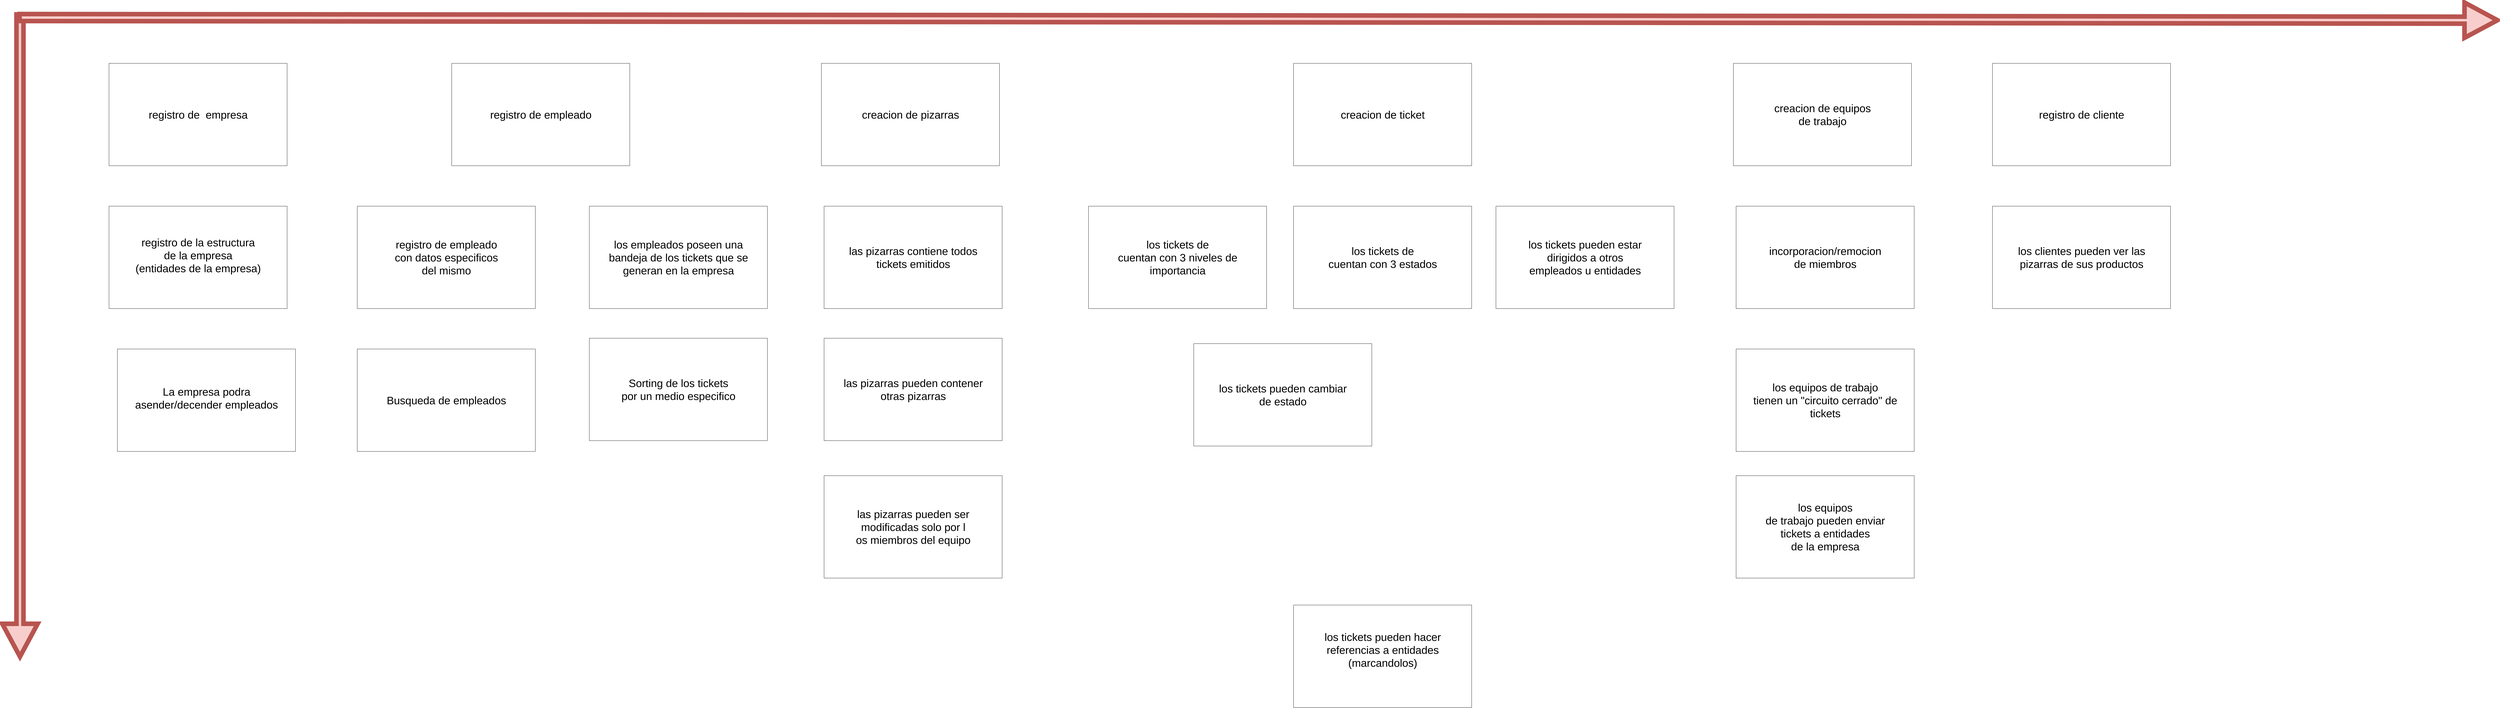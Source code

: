 <mxfile version="10.6.7" type="device"><diagram name="Page-1" id="efa7a0a1-bf9b-a30e-e6df-94a7791c09e9"><mxGraphModel dx="4320" dy="1872" grid="1" gridSize="10" guides="1" tooltips="1" connect="1" arrows="1" fold="1" page="1" pageScale="1" pageWidth="4681" pageHeight="3300" background="#ffffff" math="0" shadow="0"><root><mxCell id="0"/><mxCell id="1" parent="0"/><mxCell id="_q8yOj4g5xals2n42cVb-114" value="" style="endArrow=classic;html=1;rounded=0;shape=flexArrow;endWidth=88;endSize=35;fillColor=#f8cecc;strokeColor=#b85450;startSize=16;sourcePerimeterSpacing=50;strokeWidth=17;" parent="1" edge="1"><mxGeometry width="50" height="50" relative="1" as="geometry"><mxPoint x="80" y="80" as="sourcePoint"/><mxPoint x="80" y="2480" as="targetPoint"/></mxGeometry></mxCell><mxCell id="_q8yOj4g5xals2n42cVb-115" value="" style="endArrow=classic;html=1;rounded=0;shape=flexArrow;endWidth=88;endSize=35;fillColor=#f8cecc;strokeColor=#b85450;startSize=16;sourcePerimeterSpacing=50;strokeWidth=17;" parent="1" edge="1"><mxGeometry width="50" height="50" relative="1" as="geometry"><mxPoint x="70" y="100" as="sourcePoint"/><mxPoint x="9270" y="110" as="targetPoint"/></mxGeometry></mxCell><mxCell id="_q8yOj4g5xals2n42cVb-116" value="&lt;div style=&quot;font-size: 40px&quot;&gt;&lt;font style=&quot;font-size: 40px&quot;&gt;registro de&amp;nbsp; empresa&lt;/font&gt;&lt;/div&gt;" style="html=1;" parent="1" vertex="1"><mxGeometry x="410" y="270" width="660" height="380" as="geometry"/></mxCell><mxCell id="_q8yOj4g5xals2n42cVb-117" value="&lt;div style=&quot;font-size: 40px&quot;&gt;&lt;font style=&quot;font-size: 40px&quot;&gt;registro de la estructura &lt;br&gt;&lt;/font&gt;&lt;/div&gt;&lt;div style=&quot;font-size: 40px&quot;&gt;&lt;font style=&quot;font-size: 40px&quot;&gt;de la empresa&lt;/font&gt;&lt;/div&gt;&lt;div style=&quot;font-size: 40px&quot;&gt;&lt;font style=&quot;font-size: 40px&quot;&gt;(entidades de la empresa)&lt;/font&gt;&lt;/div&gt;&lt;div&gt;&lt;br&gt;&lt;/div&gt;" style="html=1;" parent="1" vertex="1"><mxGeometry x="410" y="800" width="660" height="380" as="geometry"/></mxCell><mxCell id="_q8yOj4g5xals2n42cVb-118" value="&lt;div style=&quot;font-size: 40px&quot;&gt;&lt;font style=&quot;font-size: 40px&quot;&gt;registro de empleado&lt;br&gt;&lt;/font&gt;&lt;/div&gt;" style="html=1;" parent="1" vertex="1"><mxGeometry x="1680" y="270" width="660" height="380" as="geometry"/></mxCell><mxCell id="_q8yOj4g5xals2n42cVb-119" value="&lt;div style=&quot;font-size: 40px&quot;&gt;&lt;font style=&quot;font-size: 40px&quot;&gt;registro de empleado&lt;br&gt;&lt;/font&gt;&lt;/div&gt;&lt;div style=&quot;font-size: 40px&quot;&gt;&lt;font style=&quot;font-size: 40px&quot;&gt;con datos especificos &lt;br&gt;&lt;/font&gt;&lt;/div&gt;&lt;div style=&quot;font-size: 40px&quot;&gt;&lt;font style=&quot;font-size: 40px&quot;&gt;del mismo&lt;br&gt;&lt;/font&gt;&lt;/div&gt;" style="html=1;" parent="1" vertex="1"><mxGeometry x="1330" y="800" width="660" height="380" as="geometry"/></mxCell><mxCell id="_q8yOj4g5xals2n42cVb-120" value="&lt;div style=&quot;font-size: 40px&quot;&gt;&lt;font style=&quot;font-size: 40px&quot;&gt;los empleados poseen una &lt;br&gt;&lt;/font&gt;&lt;/div&gt;&lt;div style=&quot;font-size: 40px&quot;&gt;&lt;font style=&quot;font-size: 40px&quot;&gt;bandeja de los tickets que se &lt;br&gt;&lt;/font&gt;&lt;/div&gt;&lt;div style=&quot;font-size: 40px&quot;&gt;&lt;font style=&quot;font-size: 40px&quot;&gt;generan en la empresa&lt;br&gt;&lt;/font&gt;&lt;/div&gt;" style="html=1;" parent="1" vertex="1"><mxGeometry x="2190" y="800" width="660" height="380" as="geometry"/></mxCell><mxCell id="_q8yOj4g5xals2n42cVb-122" value="&lt;div style=&quot;font-size: 40px&quot;&gt;&lt;font style=&quot;font-size: 40px&quot;&gt;creacion de ticket&lt;br&gt;&lt;/font&gt;&lt;/div&gt;" style="html=1;" parent="1" vertex="1"><mxGeometry x="4800" y="270" width="660" height="380" as="geometry"/></mxCell><mxCell id="_q8yOj4g5xals2n42cVb-123" value="&lt;div style=&quot;font-size: 40px&quot;&gt;&lt;font style=&quot;font-size: 40px&quot;&gt;los tickets de &lt;br&gt;&lt;/font&gt;&lt;/div&gt;&lt;div style=&quot;font-size: 40px&quot;&gt;&lt;font style=&quot;font-size: 40px&quot;&gt;cuentan con 3 niveles de&lt;/font&gt;&lt;/div&gt;&lt;div style=&quot;font-size: 40px&quot;&gt;&lt;font style=&quot;font-size: 40px&quot;&gt;importancia&lt;br&gt;&lt;/font&gt;&lt;/div&gt;" style="html=1;" parent="1" vertex="1"><mxGeometry x="4040" y="800" width="660" height="380" as="geometry"/></mxCell><mxCell id="_q8yOj4g5xals2n42cVb-124" value="&lt;div style=&quot;font-size: 40px&quot;&gt;&lt;font style=&quot;font-size: 40px&quot;&gt;los tickets de &lt;br&gt;&lt;/font&gt;&lt;/div&gt;&lt;div style=&quot;font-size: 40px&quot;&gt;&lt;font style=&quot;font-size: 40px&quot;&gt;cuentan con 3 estados&lt;br&gt;&lt;/font&gt;&lt;/div&gt;" style="html=1;" parent="1" vertex="1"><mxGeometry x="4800" y="800" width="660" height="380" as="geometry"/></mxCell><mxCell id="_q8yOj4g5xals2n42cVb-125" value="&lt;div style=&quot;font-size: 40px&quot;&gt;&lt;font style=&quot;font-size: 40px&quot;&gt;registro de cliente&lt;br&gt;&lt;/font&gt;&lt;/div&gt;" style="html=1;" parent="1" vertex="1"><mxGeometry x="7390" y="270" width="660" height="380" as="geometry"/></mxCell><mxCell id="_q8yOj4g5xals2n42cVb-126" value="&lt;div style=&quot;font-size: 40px&quot;&gt;&lt;font style=&quot;font-size: 40px&quot;&gt;los tickets pueden hacer&lt;/font&gt;&lt;/div&gt;&lt;div style=&quot;font-size: 40px&quot;&gt;&lt;font style=&quot;font-size: 40px&quot;&gt; referencias a entidades&lt;/font&gt;&lt;/div&gt;&lt;div style=&quot;font-size: 40px&quot;&gt;&lt;font style=&quot;font-size: 40px&quot;&gt;(marcandolos)&lt;br&gt;&lt;/font&gt;&lt;/div&gt;&lt;div style=&quot;font-size: 40px&quot;&gt;&lt;font style=&quot;font-size: 40px&quot;&gt;&lt;br&gt;&lt;/font&gt;&lt;/div&gt;" style="html=1;" parent="1" vertex="1"><mxGeometry x="4800" y="2280" width="660" height="380" as="geometry"/></mxCell><mxCell id="_q8yOj4g5xals2n42cVb-127" value="&lt;div style=&quot;font-size: 40px&quot;&gt;&lt;font style=&quot;font-size: 40px&quot;&gt;creacion de pizarras&lt;br&gt;&lt;/font&gt;&lt;/div&gt;" style="html=1;" parent="1" vertex="1"><mxGeometry x="3050" y="270" width="660" height="380" as="geometry"/></mxCell><mxCell id="_q8yOj4g5xals2n42cVb-128" value="&lt;div style=&quot;font-size: 40px&quot;&gt;&lt;font style=&quot;font-size: 40px&quot;&gt;las pizarras contiene todos&lt;/font&gt;&lt;/div&gt;&lt;div style=&quot;font-size: 40px&quot;&gt;&lt;font style=&quot;font-size: 40px&quot;&gt;tickets emitidos&lt;br&gt;&lt;/font&gt;&lt;/div&gt;" style="html=1;" parent="1" vertex="1"><mxGeometry x="3060" y="800" width="660" height="380" as="geometry"/></mxCell><mxCell id="_q8yOj4g5xals2n42cVb-129" value="&lt;div style=&quot;font-size: 40px&quot;&gt;&lt;font style=&quot;font-size: 40px&quot;&gt;las pizarras pueden contener&lt;/font&gt;&lt;/div&gt;&lt;div style=&quot;font-size: 40px&quot;&gt;&lt;font style=&quot;font-size: 40px&quot;&gt; otras pizarras&lt;br&gt;&lt;/font&gt;&lt;/div&gt;" style="html=1;" parent="1" vertex="1"><mxGeometry x="3060" y="1290" width="660" height="380" as="geometry"/></mxCell><mxCell id="_q8yOj4g5xals2n42cVb-130" value="&lt;div style=&quot;font-size: 40px&quot;&gt;&lt;font style=&quot;font-size: 40px&quot;&gt;los clientes pueden ver las&lt;/font&gt;&lt;/div&gt;&lt;div style=&quot;font-size: 40px&quot;&gt;&lt;font style=&quot;font-size: 40px&quot;&gt; pizarras de sus productos&lt;br&gt;&lt;/font&gt;&lt;/div&gt;" style="html=1;" parent="1" vertex="1"><mxGeometry x="7390" y="800" width="660" height="380" as="geometry"/></mxCell><mxCell id="_q8yOj4g5xals2n42cVb-131" value="&lt;div style=&quot;font-size: 40px&quot;&gt;&lt;font style=&quot;font-size: 40px&quot;&gt;los tickets pueden estar &lt;br&gt;&lt;/font&gt;&lt;/div&gt;&lt;div style=&quot;font-size: 40px&quot;&gt;&lt;font style=&quot;font-size: 40px&quot;&gt;dirigidos a otros &lt;br&gt;&lt;/font&gt;&lt;/div&gt;&lt;div style=&quot;font-size: 40px&quot;&gt;&lt;font style=&quot;font-size: 40px&quot;&gt;empleados u entidades&lt;br&gt;&lt;/font&gt;&lt;/div&gt;" style="html=1;" parent="1" vertex="1"><mxGeometry x="5550" y="800" width="660" height="380" as="geometry"/></mxCell><mxCell id="_q8yOj4g5xals2n42cVb-132" value="&lt;div style=&quot;font-size: 40px&quot;&gt;&lt;font style=&quot;font-size: 40px&quot;&gt;creacion de equipos &lt;br&gt;&lt;/font&gt;&lt;/div&gt;&lt;div style=&quot;font-size: 40px&quot;&gt;&lt;font style=&quot;font-size: 40px&quot;&gt;de trabajo&lt;br&gt;&lt;/font&gt;&lt;/div&gt;" style="html=1;" parent="1" vertex="1"><mxGeometry x="6430" y="270" width="660" height="380" as="geometry"/></mxCell><mxCell id="_q8yOj4g5xals2n42cVb-133" value="&lt;div style=&quot;font-size: 40px&quot;&gt;&lt;font style=&quot;font-size: 40px&quot;&gt;incorporacion/remocion &lt;br&gt;&lt;/font&gt;&lt;/div&gt;&lt;div style=&quot;font-size: 40px&quot;&gt;&lt;font style=&quot;font-size: 40px&quot;&gt;de miembros&lt;br&gt;&lt;/font&gt;&lt;/div&gt;" style="html=1;" parent="1" vertex="1"><mxGeometry x="6440" y="800" width="660" height="380" as="geometry"/></mxCell><mxCell id="_q8yOj4g5xals2n42cVb-134" value="&lt;div style=&quot;font-size: 40px&quot;&gt;Busqueda de empleados&lt;font style=&quot;font-size: 40px&quot;&gt;&lt;br&gt;&lt;/font&gt;&lt;/div&gt;" style="html=1;" parent="1" vertex="1"><mxGeometry x="1330" y="1330" width="660" height="380" as="geometry"/></mxCell><mxCell id="_q8yOj4g5xals2n42cVb-136" value="&lt;div style=&quot;font-size: 40px&quot;&gt;&lt;font style=&quot;font-size: 40px&quot;&gt;los equipos &lt;br&gt;&lt;/font&gt;&lt;/div&gt;&lt;div style=&quot;font-size: 40px&quot;&gt;&lt;font style=&quot;font-size: 40px&quot;&gt;de trabajo pueden enviar&lt;/font&gt;&lt;/div&gt;&lt;div style=&quot;font-size: 40px&quot;&gt;&lt;font style=&quot;font-size: 40px&quot;&gt; tickets a entidades &lt;br&gt;&lt;/font&gt;&lt;/div&gt;&lt;div style=&quot;font-size: 40px&quot;&gt;&lt;font style=&quot;font-size: 40px&quot;&gt;de la empresa&lt;br&gt;&lt;/font&gt;&lt;/div&gt;" style="html=1;" parent="1" vertex="1"><mxGeometry x="6440" y="1800" width="660" height="380" as="geometry"/></mxCell><mxCell id="DgMVu3SgwwAOSWwSmMRb-2" value="&lt;div style=&quot;font-size: 40px&quot;&gt;&lt;font style=&quot;font-size: 40px&quot;&gt;La empresa podra&lt;/font&gt;&lt;/div&gt;&lt;div style=&quot;font-size: 40px&quot;&gt;&lt;font style=&quot;font-size: 40px&quot;&gt; asender/decender empleados &lt;br&gt;&lt;/font&gt;&lt;/div&gt;&lt;div&gt;&lt;br&gt;&lt;/div&gt;" style="html=1;" vertex="1" parent="1"><mxGeometry x="441" y="1330" width="660" height="380" as="geometry"/></mxCell><mxCell id="DgMVu3SgwwAOSWwSmMRb-4" value="&lt;div style=&quot;font-size: 40px&quot;&gt;Sorting de los tickets&lt;/div&gt;&lt;div style=&quot;font-size: 40px&quot;&gt; por un medio especifico&lt;br&gt;&lt;/div&gt;" style="html=1;" vertex="1" parent="1"><mxGeometry x="2190" y="1290" width="660" height="380" as="geometry"/></mxCell><mxCell id="DgMVu3SgwwAOSWwSmMRb-6" value="&lt;div style=&quot;font-size: 40px&quot;&gt;&lt;font style=&quot;font-size: 40px&quot;&gt;las pizarras pueden ser&lt;/font&gt;&lt;/div&gt;&lt;div style=&quot;font-size: 40px&quot;&gt;&lt;font style=&quot;font-size: 40px&quot;&gt; modificadas solo por l&lt;/font&gt;&lt;/div&gt;&lt;div style=&quot;font-size: 40px&quot;&gt;&lt;font style=&quot;font-size: 40px&quot;&gt;os miembros del equipo&lt;br&gt;&lt;/font&gt;&lt;/div&gt;" style="html=1;" vertex="1" parent="1"><mxGeometry x="3060" y="1800" width="660" height="380" as="geometry"/></mxCell><mxCell id="DgMVu3SgwwAOSWwSmMRb-7" value="&lt;div style=&quot;font-size: 40px&quot;&gt;&lt;font style=&quot;font-size: 40px&quot;&gt;los equipos de trabajo &lt;br&gt;&lt;/font&gt;&lt;/div&gt;&lt;div style=&quot;font-size: 40px&quot;&gt;&lt;font style=&quot;font-size: 40px&quot;&gt;tienen un &quot;circuito cerrado&quot; de &lt;br&gt;&lt;/font&gt;&lt;/div&gt;&lt;div style=&quot;font-size: 40px&quot;&gt;&lt;font style=&quot;font-size: 40px&quot;&gt;tickets&lt;br&gt;&lt;/font&gt;&lt;/div&gt;" style="html=1;" vertex="1" parent="1"><mxGeometry x="6440" y="1330" width="660" height="380" as="geometry"/></mxCell><mxCell id="DgMVu3SgwwAOSWwSmMRb-8" value="&lt;div style=&quot;font-size: 40px&quot;&gt;&lt;font style=&quot;font-size: 40px&quot;&gt;los tickets pueden cambiar&lt;/font&gt;&lt;/div&gt;&lt;div style=&quot;font-size: 40px&quot;&gt;&lt;font style=&quot;font-size: 40px&quot;&gt; de estado&lt;br&gt;&lt;/font&gt;&lt;/div&gt;" style="html=1;" vertex="1" parent="1"><mxGeometry x="4430" y="1310" width="660" height="380" as="geometry"/></mxCell></root></mxGraphModel></diagram></mxfile>